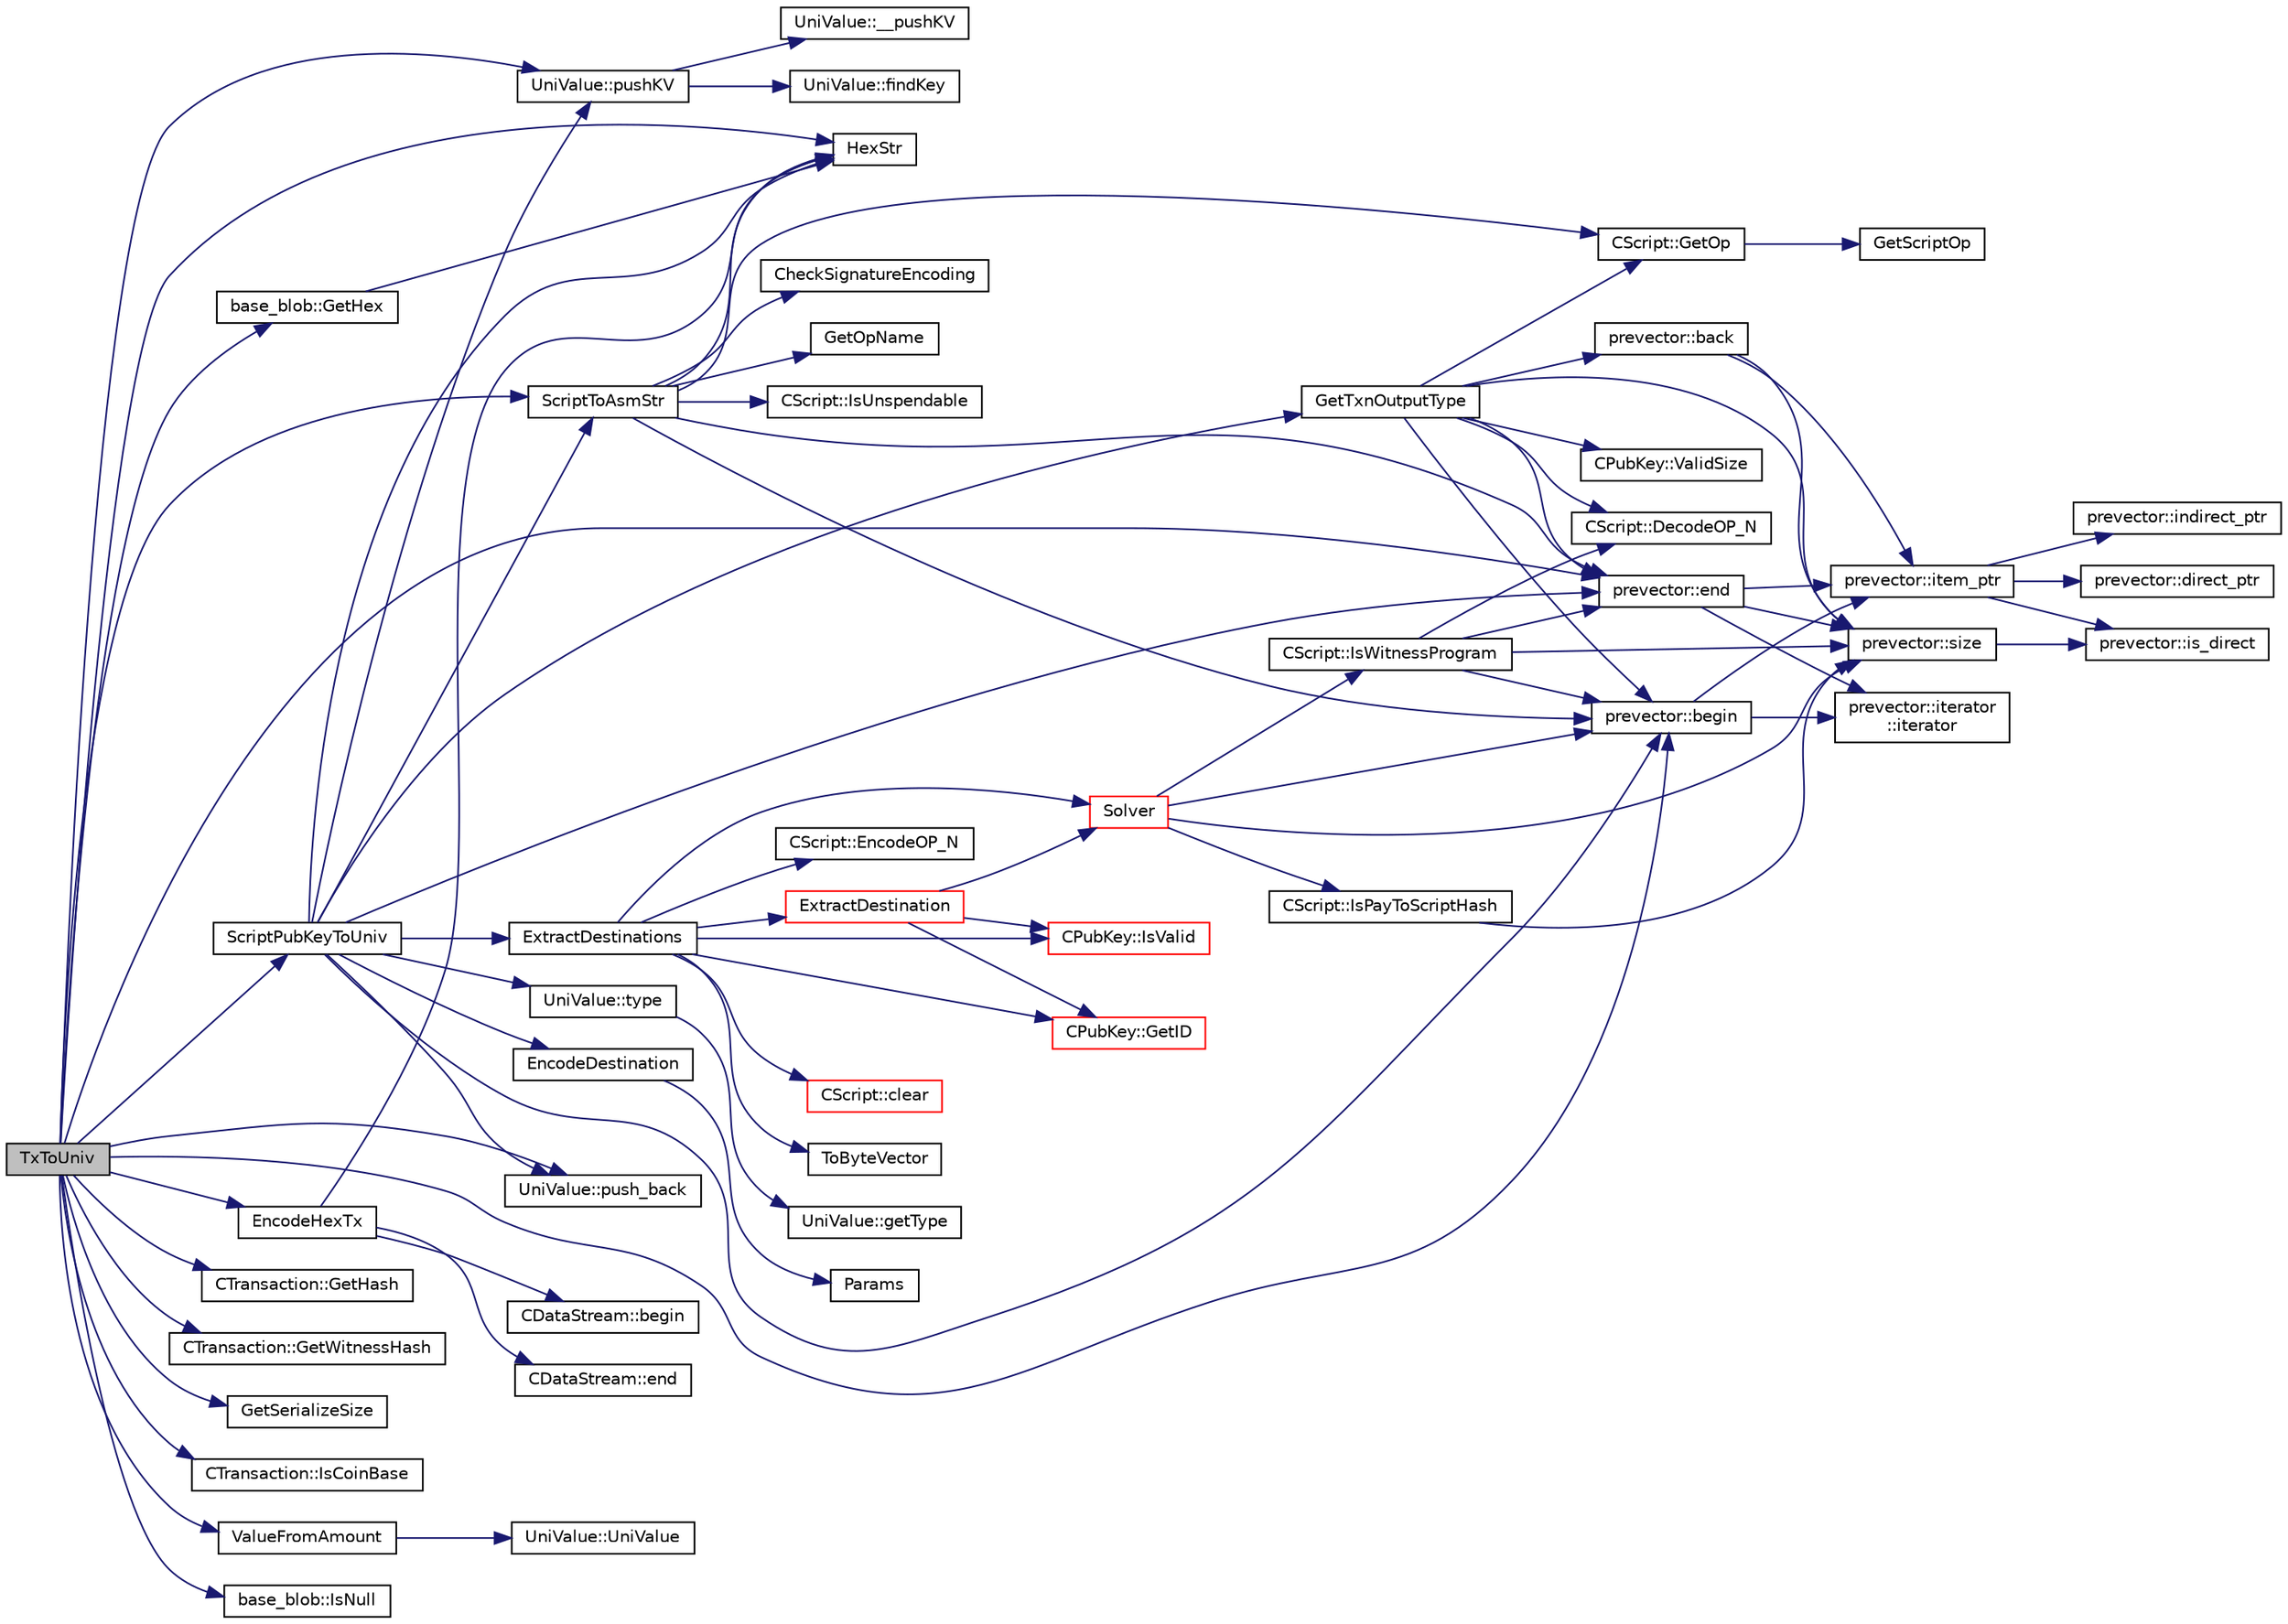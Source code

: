 digraph "TxToUniv"
{
  edge [fontname="Helvetica",fontsize="10",labelfontname="Helvetica",labelfontsize="10"];
  node [fontname="Helvetica",fontsize="10",shape=record];
  rankdir="LR";
  Node1 [label="TxToUniv",height=0.2,width=0.4,color="black", fillcolor="grey75", style="filled", fontcolor="black"];
  Node1 -> Node2 [color="midnightblue",fontsize="10",style="solid",fontname="Helvetica"];
  Node2 [label="UniValue::pushKV",height=0.2,width=0.4,color="black", fillcolor="white", style="filled",URL="$class_uni_value.html#abab649c2dbd593233de6364254456026"];
  Node2 -> Node3 [color="midnightblue",fontsize="10",style="solid",fontname="Helvetica"];
  Node3 [label="UniValue::findKey",height=0.2,width=0.4,color="black", fillcolor="white", style="filled",URL="$class_uni_value.html#a0b2da6f10943e899d304a28ef1a12094"];
  Node2 -> Node4 [color="midnightblue",fontsize="10",style="solid",fontname="Helvetica"];
  Node4 [label="UniValue::__pushKV",height=0.2,width=0.4,color="black", fillcolor="white", style="filled",URL="$class_uni_value.html#a505a2087cb7d9ee51d24a97a5cc7910c"];
  Node1 -> Node5 [color="midnightblue",fontsize="10",style="solid",fontname="Helvetica"];
  Node5 [label="CTransaction::GetHash",height=0.2,width=0.4,color="black", fillcolor="white", style="filled",URL="$class_c_transaction.html#afb3b0e4dc81349259ba6526a34e88990"];
  Node1 -> Node6 [color="midnightblue",fontsize="10",style="solid",fontname="Helvetica"];
  Node6 [label="base_blob::GetHex",height=0.2,width=0.4,color="black", fillcolor="white", style="filled",URL="$classbase__blob.html#a9541747b1f91f9469ac0aff90665bd32"];
  Node6 -> Node7 [color="midnightblue",fontsize="10",style="solid",fontname="Helvetica"];
  Node7 [label="HexStr",height=0.2,width=0.4,color="black", fillcolor="white", style="filled",URL="$strencodings_8h.html#af003e10d5d34c3271ca57ec79059a5ae"];
  Node1 -> Node8 [color="midnightblue",fontsize="10",style="solid",fontname="Helvetica"];
  Node8 [label="CTransaction::GetWitnessHash",height=0.2,width=0.4,color="black", fillcolor="white", style="filled",URL="$class_c_transaction.html#a194d98bf4da4f2ac528feb4515e0b7a3"];
  Node1 -> Node9 [color="midnightblue",fontsize="10",style="solid",fontname="Helvetica"];
  Node9 [label="GetSerializeSize",height=0.2,width=0.4,color="black", fillcolor="white", style="filled",URL="$serialize_8h.html#adb5a4516b4946127a59c79d21efd61ca"];
  Node1 -> Node10 [color="midnightblue",fontsize="10",style="solid",fontname="Helvetica"];
  Node10 [label="CTransaction::IsCoinBase",height=0.2,width=0.4,color="black", fillcolor="white", style="filled",URL="$class_c_transaction.html#a274384ecbb50d71355cd287b7a6bca51"];
  Node1 -> Node7 [color="midnightblue",fontsize="10",style="solid",fontname="Helvetica"];
  Node1 -> Node11 [color="midnightblue",fontsize="10",style="solid",fontname="Helvetica"];
  Node11 [label="prevector::begin",height=0.2,width=0.4,color="black", fillcolor="white", style="filled",URL="$classprevector.html#aa9210cbe708412a70868d6e0bca844c9"];
  Node11 -> Node12 [color="midnightblue",fontsize="10",style="solid",fontname="Helvetica"];
  Node12 [label="prevector::iterator\l::iterator",height=0.2,width=0.4,color="black", fillcolor="white", style="filled",URL="$classprevector_1_1iterator.html#ae9dd2b5e8d96f866e4b05d6b7535f285"];
  Node11 -> Node13 [color="midnightblue",fontsize="10",style="solid",fontname="Helvetica"];
  Node13 [label="prevector::item_ptr",height=0.2,width=0.4,color="black", fillcolor="white", style="filled",URL="$classprevector.html#a59f1d7bcbc751cfa0faddd7ffa184846"];
  Node13 -> Node14 [color="midnightblue",fontsize="10",style="solid",fontname="Helvetica"];
  Node14 [label="prevector::is_direct",height=0.2,width=0.4,color="black", fillcolor="white", style="filled",URL="$classprevector.html#a27fda335354582aa9452867c4b610dab"];
  Node13 -> Node15 [color="midnightblue",fontsize="10",style="solid",fontname="Helvetica"];
  Node15 [label="prevector::direct_ptr",height=0.2,width=0.4,color="black", fillcolor="white", style="filled",URL="$classprevector.html#a20150a43dd87c33f0e855a55bd3418e8"];
  Node13 -> Node16 [color="midnightblue",fontsize="10",style="solid",fontname="Helvetica"];
  Node16 [label="prevector::indirect_ptr",height=0.2,width=0.4,color="black", fillcolor="white", style="filled",URL="$classprevector.html#ae3343cc65be9fd678b4a6f8305624de6"];
  Node1 -> Node17 [color="midnightblue",fontsize="10",style="solid",fontname="Helvetica"];
  Node17 [label="prevector::end",height=0.2,width=0.4,color="black", fillcolor="white", style="filled",URL="$classprevector.html#aab7f6e13a3cac85cc340fc6b90c5365c"];
  Node17 -> Node12 [color="midnightblue",fontsize="10",style="solid",fontname="Helvetica"];
  Node17 -> Node13 [color="midnightblue",fontsize="10",style="solid",fontname="Helvetica"];
  Node17 -> Node18 [color="midnightblue",fontsize="10",style="solid",fontname="Helvetica"];
  Node18 [label="prevector::size",height=0.2,width=0.4,color="black", fillcolor="white", style="filled",URL="$classprevector.html#a8430c39b212986d6cd2ba9d6fa939241"];
  Node18 -> Node14 [color="midnightblue",fontsize="10",style="solid",fontname="Helvetica"];
  Node1 -> Node19 [color="midnightblue",fontsize="10",style="solid",fontname="Helvetica"];
  Node19 [label="ScriptToAsmStr",height=0.2,width=0.4,color="black", fillcolor="white", style="filled",URL="$core__write_8cpp.html#accaf6e3c14d2f3045f85984aa9cec2c8",tooltip="Create the assembly string representation of a CScript object. "];
  Node19 -> Node11 [color="midnightblue",fontsize="10",style="solid",fontname="Helvetica"];
  Node19 -> Node17 [color="midnightblue",fontsize="10",style="solid",fontname="Helvetica"];
  Node19 -> Node20 [color="midnightblue",fontsize="10",style="solid",fontname="Helvetica"];
  Node20 [label="CScript::GetOp",height=0.2,width=0.4,color="black", fillcolor="white", style="filled",URL="$class_c_script.html#ae06205f908e430eaf428922ea3997c1b"];
  Node20 -> Node21 [color="midnightblue",fontsize="10",style="solid",fontname="Helvetica"];
  Node21 [label="GetScriptOp",height=0.2,width=0.4,color="black", fillcolor="white", style="filled",URL="$script_8h.html#a7641081d14775e4dd30a9d35e82a7c31"];
  Node19 -> Node22 [color="midnightblue",fontsize="10",style="solid",fontname="Helvetica"];
  Node22 [label="CScript::IsUnspendable",height=0.2,width=0.4,color="black", fillcolor="white", style="filled",URL="$class_c_script.html#a5d8efd005dde9242d88212c8b7fdb696",tooltip="Returns whether the script is guaranteed to fail at execution, regardless of the initial stack..."];
  Node19 -> Node23 [color="midnightblue",fontsize="10",style="solid",fontname="Helvetica"];
  Node23 [label="CheckSignatureEncoding",height=0.2,width=0.4,color="black", fillcolor="white", style="filled",URL="$interpreter_8cpp.html#a4e9bf849122ca85e8010906bb23a2a40"];
  Node19 -> Node7 [color="midnightblue",fontsize="10",style="solid",fontname="Helvetica"];
  Node19 -> Node24 [color="midnightblue",fontsize="10",style="solid",fontname="Helvetica"];
  Node24 [label="GetOpName",height=0.2,width=0.4,color="black", fillcolor="white", style="filled",URL="$script_8cpp.html#a573587022d52d3542eb6fbf5a1190489"];
  Node1 -> Node25 [color="midnightblue",fontsize="10",style="solid",fontname="Helvetica"];
  Node25 [label="UniValue::push_back",height=0.2,width=0.4,color="black", fillcolor="white", style="filled",URL="$class_uni_value.html#a944cd1b59b040cd24c9f46b55a68d49a"];
  Node1 -> Node26 [color="midnightblue",fontsize="10",style="solid",fontname="Helvetica"];
  Node26 [label="ValueFromAmount",height=0.2,width=0.4,color="black", fillcolor="white", style="filled",URL="$core__write_8cpp.html#a513e384f1d458abddd1bf9be05125947"];
  Node26 -> Node27 [color="midnightblue",fontsize="10",style="solid",fontname="Helvetica"];
  Node27 [label="UniValue::UniValue",height=0.2,width=0.4,color="black", fillcolor="white", style="filled",URL="$class_uni_value.html#aa554610302e7e028dcdc78dcdf87d410"];
  Node1 -> Node28 [color="midnightblue",fontsize="10",style="solid",fontname="Helvetica"];
  Node28 [label="ScriptPubKeyToUniv",height=0.2,width=0.4,color="black", fillcolor="white", style="filled",URL="$core__write_8cpp.html#a4a51bf7268adbdcd58e7af445ea4db61"];
  Node28 -> Node29 [color="midnightblue",fontsize="10",style="solid",fontname="Helvetica"];
  Node29 [label="UniValue::type",height=0.2,width=0.4,color="black", fillcolor="white", style="filled",URL="$class_uni_value.html#aa9c595a1e1a560e35eff5e8b6d8d859a"];
  Node29 -> Node30 [color="midnightblue",fontsize="10",style="solid",fontname="Helvetica"];
  Node30 [label="UniValue::getType",height=0.2,width=0.4,color="black", fillcolor="white", style="filled",URL="$class_uni_value.html#abe136a74397b68cc5243c170064cf6ff"];
  Node28 -> Node2 [color="midnightblue",fontsize="10",style="solid",fontname="Helvetica"];
  Node28 -> Node19 [color="midnightblue",fontsize="10",style="solid",fontname="Helvetica"];
  Node28 -> Node7 [color="midnightblue",fontsize="10",style="solid",fontname="Helvetica"];
  Node28 -> Node11 [color="midnightblue",fontsize="10",style="solid",fontname="Helvetica"];
  Node28 -> Node17 [color="midnightblue",fontsize="10",style="solid",fontname="Helvetica"];
  Node28 -> Node31 [color="midnightblue",fontsize="10",style="solid",fontname="Helvetica"];
  Node31 [label="ExtractDestinations",height=0.2,width=0.4,color="black", fillcolor="white", style="filled",URL="$standard_8cpp.html#a49e36ddce090cc66aba405c0755c8be7",tooltip="Parse a standard scriptPubKey with one or more destination addresses. "];
  Node31 -> Node32 [color="midnightblue",fontsize="10",style="solid",fontname="Helvetica"];
  Node32 [label="Solver",height=0.2,width=0.4,color="red", fillcolor="white", style="filled",URL="$standard_8cpp.html#a5a3369fceeb25173e2faa4a7ebc7a4e4",tooltip="Parse a scriptPubKey and identify script type for standard scripts. "];
  Node32 -> Node33 [color="midnightblue",fontsize="10",style="solid",fontname="Helvetica"];
  Node33 [label="CScript::IsPayToScriptHash",height=0.2,width=0.4,color="black", fillcolor="white", style="filled",URL="$class_c_script.html#acba6d6d35776de4ce3a632446f44805f"];
  Node33 -> Node18 [color="midnightblue",fontsize="10",style="solid",fontname="Helvetica"];
  Node32 -> Node11 [color="midnightblue",fontsize="10",style="solid",fontname="Helvetica"];
  Node32 -> Node34 [color="midnightblue",fontsize="10",style="solid",fontname="Helvetica"];
  Node34 [label="CScript::IsWitnessProgram",height=0.2,width=0.4,color="black", fillcolor="white", style="filled",URL="$class_c_script.html#a11e9cac739d4044d83fdd13cdf72ed01"];
  Node34 -> Node18 [color="midnightblue",fontsize="10",style="solid",fontname="Helvetica"];
  Node34 -> Node35 [color="midnightblue",fontsize="10",style="solid",fontname="Helvetica"];
  Node35 [label="CScript::DecodeOP_N",height=0.2,width=0.4,color="black", fillcolor="white", style="filled",URL="$class_c_script.html#a7f975fca06b3e9a17da8ba23c7647e2e",tooltip="Encode/decode small integers: "];
  Node34 -> Node11 [color="midnightblue",fontsize="10",style="solid",fontname="Helvetica"];
  Node34 -> Node17 [color="midnightblue",fontsize="10",style="solid",fontname="Helvetica"];
  Node32 -> Node18 [color="midnightblue",fontsize="10",style="solid",fontname="Helvetica"];
  Node31 -> Node36 [color="midnightblue",fontsize="10",style="solid",fontname="Helvetica"];
  Node36 [label="CPubKey::IsValid",height=0.2,width=0.4,color="red", fillcolor="white", style="filled",URL="$class_c_pub_key.html#aad6f369d7972f2244466ca6db900c2a4"];
  Node31 -> Node37 [color="midnightblue",fontsize="10",style="solid",fontname="Helvetica"];
  Node37 [label="CPubKey::GetID",height=0.2,width=0.4,color="red", fillcolor="white", style="filled",URL="$class_c_pub_key.html#a9c1908fef34fd9e1c4b5e0ffd5d3834e",tooltip="Get the KeyID of this public key (hash of its serialization) "];
  Node31 -> Node38 [color="midnightblue",fontsize="10",style="solid",fontname="Helvetica"];
  Node38 [label="ExtractDestination",height=0.2,width=0.4,color="red", fillcolor="white", style="filled",URL="$standard_8cpp.html#a951f7e601746ae076afdf3169ecca2fc",tooltip="Parse a standard scriptPubKey for the destination address. "];
  Node38 -> Node32 [color="midnightblue",fontsize="10",style="solid",fontname="Helvetica"];
  Node38 -> Node36 [color="midnightblue",fontsize="10",style="solid",fontname="Helvetica"];
  Node38 -> Node37 [color="midnightblue",fontsize="10",style="solid",fontname="Helvetica"];
  Node31 -> Node39 [color="midnightblue",fontsize="10",style="solid",fontname="Helvetica"];
  Node39 [label="CScript::clear",height=0.2,width=0.4,color="red", fillcolor="white", style="filled",URL="$class_c_script.html#a7b2baf842621f07c4939408acf63377c"];
  Node31 -> Node40 [color="midnightblue",fontsize="10",style="solid",fontname="Helvetica"];
  Node40 [label="ToByteVector",height=0.2,width=0.4,color="black", fillcolor="white", style="filled",URL="$script_8h.html#a54e10bc63d490dd5d39d245102b81359"];
  Node31 -> Node41 [color="midnightblue",fontsize="10",style="solid",fontname="Helvetica"];
  Node41 [label="CScript::EncodeOP_N",height=0.2,width=0.4,color="black", fillcolor="white", style="filled",URL="$class_c_script.html#ae81b29e2e86343bedacfd4e0ef87bca6"];
  Node28 -> Node42 [color="midnightblue",fontsize="10",style="solid",fontname="Helvetica"];
  Node42 [label="GetTxnOutputType",height=0.2,width=0.4,color="black", fillcolor="white", style="filled",URL="$standard_8cpp.html#a998a2df1a42dc68c4cffa9933aa713c2",tooltip="Get the name of a txnouttype as a C string, or nullptr if unknown. "];
  Node42 -> Node18 [color="midnightblue",fontsize="10",style="solid",fontname="Helvetica"];
  Node42 -> Node43 [color="midnightblue",fontsize="10",style="solid",fontname="Helvetica"];
  Node43 [label="CPubKey::ValidSize",height=0.2,width=0.4,color="black", fillcolor="white", style="filled",URL="$class_c_pub_key.html#a7c4db89075a9845ae644ae30af974fe9"];
  Node42 -> Node11 [color="midnightblue",fontsize="10",style="solid",fontname="Helvetica"];
  Node42 -> Node44 [color="midnightblue",fontsize="10",style="solid",fontname="Helvetica"];
  Node44 [label="prevector::back",height=0.2,width=0.4,color="black", fillcolor="white", style="filled",URL="$classprevector.html#a9ff352b7b4f87eb70f0e79547d6f5314"];
  Node44 -> Node13 [color="midnightblue",fontsize="10",style="solid",fontname="Helvetica"];
  Node44 -> Node18 [color="midnightblue",fontsize="10",style="solid",fontname="Helvetica"];
  Node42 -> Node20 [color="midnightblue",fontsize="10",style="solid",fontname="Helvetica"];
  Node42 -> Node35 [color="midnightblue",fontsize="10",style="solid",fontname="Helvetica"];
  Node42 -> Node17 [color="midnightblue",fontsize="10",style="solid",fontname="Helvetica"];
  Node28 -> Node25 [color="midnightblue",fontsize="10",style="solid",fontname="Helvetica"];
  Node28 -> Node45 [color="midnightblue",fontsize="10",style="solid",fontname="Helvetica"];
  Node45 [label="EncodeDestination",height=0.2,width=0.4,color="black", fillcolor="white", style="filled",URL="$key__io_8cpp.html#a69b845c325e6bf516251cd3a67fe1df7"];
  Node45 -> Node46 [color="midnightblue",fontsize="10",style="solid",fontname="Helvetica"];
  Node46 [label="Params",height=0.2,width=0.4,color="black", fillcolor="white", style="filled",URL="$chainparams_8cpp.html#ace5c5b706d71a324a417dd2db394fd4a",tooltip="Return the currently selected parameters. "];
  Node1 -> Node47 [color="midnightblue",fontsize="10",style="solid",fontname="Helvetica"];
  Node47 [label="base_blob::IsNull",height=0.2,width=0.4,color="black", fillcolor="white", style="filled",URL="$classbase__blob.html#aff2f3d1d623d91b6895a6a153434770e"];
  Node1 -> Node48 [color="midnightblue",fontsize="10",style="solid",fontname="Helvetica"];
  Node48 [label="EncodeHexTx",height=0.2,width=0.4,color="black", fillcolor="white", style="filled",URL="$core__write_8cpp.html#ae2f8819dc2e2c7602a88e5daf58d2cb7"];
  Node48 -> Node7 [color="midnightblue",fontsize="10",style="solid",fontname="Helvetica"];
  Node48 -> Node49 [color="midnightblue",fontsize="10",style="solid",fontname="Helvetica"];
  Node49 [label="CDataStream::begin",height=0.2,width=0.4,color="black", fillcolor="white", style="filled",URL="$class_c_data_stream.html#a5b9e70188c662f4e9496066472af213e"];
  Node48 -> Node50 [color="midnightblue",fontsize="10",style="solid",fontname="Helvetica"];
  Node50 [label="CDataStream::end",height=0.2,width=0.4,color="black", fillcolor="white", style="filled",URL="$class_c_data_stream.html#a1c22182691412ed9e0a30b719d388f31"];
}
